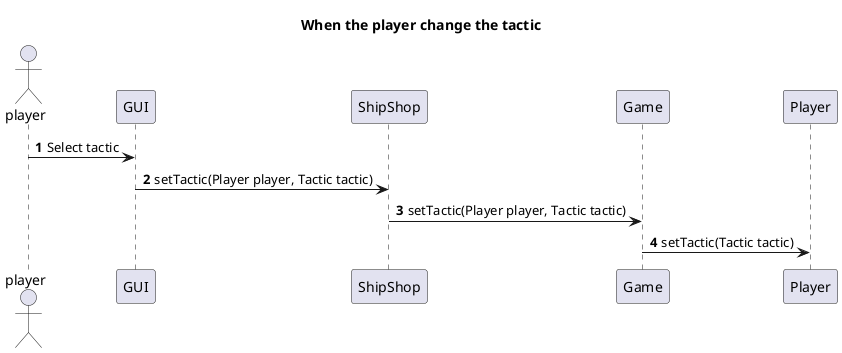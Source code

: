 @startuml
title When the player change the tactic

autonumber
actor player

player -> GUI: Select tactic

GUI -> ShipShop: setTactic(Player player, Tactic tactic)

ShipShop -> Game: setTactic(Player player, Tactic tactic)

Game -> Player:  setTactic(Tactic tactic)

@enduml
